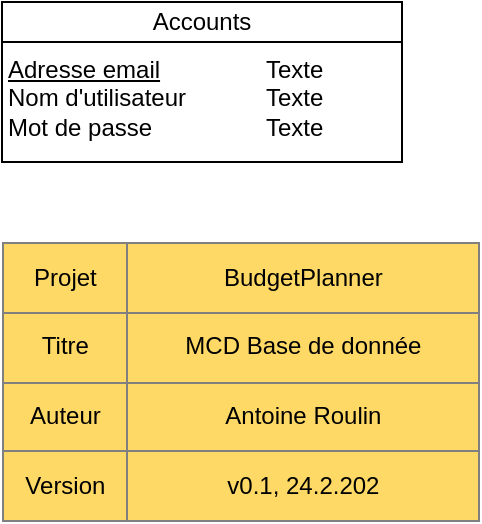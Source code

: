 <mxfile version="20.8.21" type="device"><diagram id="GxyxlznmTocM9lX4iMIi" name="Page-1"><mxGraphModel dx="1026" dy="660" grid="1" gridSize="10" guides="1" tooltips="1" connect="1" arrows="1" fold="1" page="1" pageScale="1" pageWidth="827" pageHeight="1169" math="0" shadow="0"><root><mxCell id="0"/><mxCell id="1" parent="0"/><mxCell id="B-X4R5AWPxMzXD-QTe5f-1" value="&lt;div style=&quot;box-sizing: border-box ; width: 100% ; padding: 2px&quot;&gt;&lt;br&gt;&lt;/div&gt;" style="verticalAlign=top;align=center;overflow=fill;html=1;rounded=0;shadow=0;comic=0;labelBackgroundColor=none;strokeColor=#000000;strokeWidth=1;fillColor=#ffffff;fontFamily=Verdana;fontSize=12;fontColor=#000000;" parent="1" vertex="1"><mxGeometry x="40" y="40" width="200" height="80" as="geometry"/></mxCell><mxCell id="B-X4R5AWPxMzXD-QTe5f-2" value="Accounts" style="rounded=0;whiteSpace=wrap;html=1;" parent="1" vertex="1"><mxGeometry x="40" y="40" width="200" height="20" as="geometry"/></mxCell><mxCell id="B-X4R5AWPxMzXD-QTe5f-3" value="&lt;u&gt;Adresse email&lt;/u&gt;&lt;br&gt;Nom d'utilisateur&lt;br&gt;Mot de passe" style="text;html=1;strokeColor=none;fillColor=none;align=left;verticalAlign=top;whiteSpace=wrap;rounded=0;" parent="1" vertex="1"><mxGeometry x="41" y="60" width="129" height="60" as="geometry"/></mxCell><mxCell id="B-X4R5AWPxMzXD-QTe5f-4" value="Texte&lt;br&gt;Texte&lt;br&gt;Texte" style="text;html=1;strokeColor=none;fillColor=none;align=left;verticalAlign=top;whiteSpace=wrap;rounded=0;" parent="1" vertex="1"><mxGeometry x="170" y="60" width="70" height="60" as="geometry"/></mxCell><mxCell id="B-X4R5AWPxMzXD-QTe5f-11" value="&lt;table border=&quot;1&quot; width=&quot;100%&quot; style=&quot;width: 100% ; height: 100% ; border-collapse: collapse&quot;&gt;&lt;tbody&gt;&lt;tr&gt;&lt;td align=&quot;center&quot;&gt;Projet&lt;/td&gt;&lt;td align=&quot;center&quot;&gt;BudgetPlanner&lt;/td&gt;&lt;/tr&gt;&lt;tr&gt;&lt;td align=&quot;center&quot;&gt;Titre&lt;/td&gt;&lt;td align=&quot;center&quot;&gt;MCD Base de donnée&lt;/td&gt;&lt;/tr&gt;&lt;tr&gt;&lt;td align=&quot;center&quot;&gt;Auteur&lt;/td&gt;&lt;td align=&quot;center&quot;&gt;Antoine Roulin&lt;/td&gt;&lt;/tr&gt;&lt;tr&gt;&lt;td style=&quot;text-align: center&quot;&gt;Version&lt;/td&gt;&lt;td style=&quot;text-align: center&quot;&gt;v0.1, 24.2.202&lt;/td&gt;&lt;/tr&gt;&lt;/tbody&gt;&lt;/table&gt;" style="text;html=1;overflow=fill;labelBackgroundColor=#FFD966;" parent="1" vertex="1"><mxGeometry x="40" y="160" width="239" height="140" as="geometry"/></mxCell></root></mxGraphModel></diagram></mxfile>